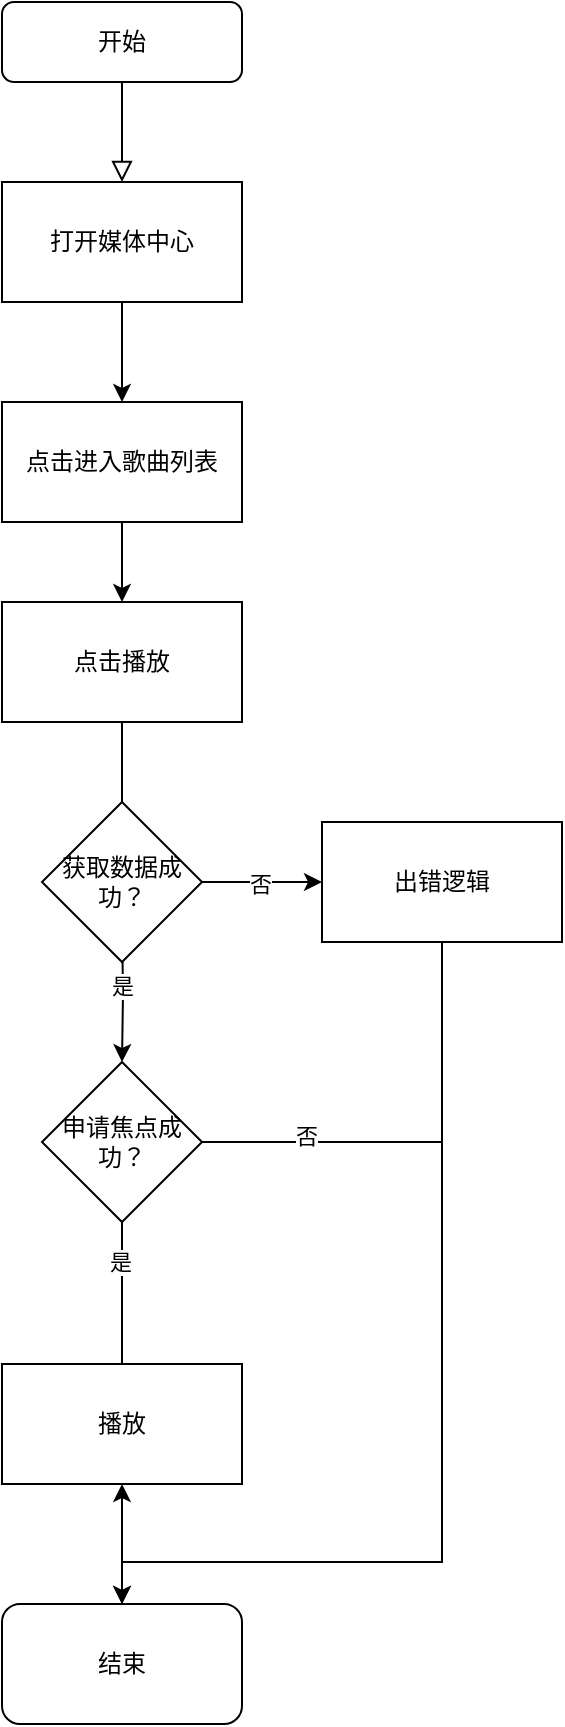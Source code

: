 <mxfile version="24.0.7" type="github">
  <diagram id="C5RBs43oDa-KdzZeNtuy" name="Page-1">
    <mxGraphModel dx="1386" dy="759" grid="1" gridSize="10" guides="1" tooltips="1" connect="1" arrows="1" fold="1" page="1" pageScale="1" pageWidth="827" pageHeight="1169" math="0" shadow="0">
      <root>
        <mxCell id="WIyWlLk6GJQsqaUBKTNV-0" />
        <mxCell id="WIyWlLk6GJQsqaUBKTNV-1" parent="WIyWlLk6GJQsqaUBKTNV-0" />
        <mxCell id="WIyWlLk6GJQsqaUBKTNV-2" value="" style="rounded=0;html=1;jettySize=auto;orthogonalLoop=1;fontSize=11;endArrow=block;endFill=0;endSize=8;strokeWidth=1;shadow=0;labelBackgroundColor=none;edgeStyle=orthogonalEdgeStyle;" parent="WIyWlLk6GJQsqaUBKTNV-1" source="WIyWlLk6GJQsqaUBKTNV-3" edge="1">
          <mxGeometry relative="1" as="geometry">
            <mxPoint x="220" y="170" as="targetPoint" />
          </mxGeometry>
        </mxCell>
        <mxCell id="WIyWlLk6GJQsqaUBKTNV-3" value="开始" style="rounded=1;whiteSpace=wrap;html=1;fontSize=12;glass=0;strokeWidth=1;shadow=0;" parent="WIyWlLk6GJQsqaUBKTNV-1" vertex="1">
          <mxGeometry x="160" y="80" width="120" height="40" as="geometry" />
        </mxCell>
        <mxCell id="Fjf1mI59oymXWOVq3b2h-2" value="" style="edgeStyle=orthogonalEdgeStyle;rounded=0;orthogonalLoop=1;jettySize=auto;html=1;" edge="1" parent="WIyWlLk6GJQsqaUBKTNV-1" source="Fjf1mI59oymXWOVq3b2h-0" target="Fjf1mI59oymXWOVq3b2h-1">
          <mxGeometry relative="1" as="geometry" />
        </mxCell>
        <mxCell id="Fjf1mI59oymXWOVq3b2h-0" value="打开媒体中心" style="rounded=0;whiteSpace=wrap;html=1;" vertex="1" parent="WIyWlLk6GJQsqaUBKTNV-1">
          <mxGeometry x="160" y="170" width="120" height="60" as="geometry" />
        </mxCell>
        <mxCell id="Fjf1mI59oymXWOVq3b2h-4" value="" style="edgeStyle=orthogonalEdgeStyle;rounded=0;orthogonalLoop=1;jettySize=auto;html=1;" edge="1" parent="WIyWlLk6GJQsqaUBKTNV-1" source="Fjf1mI59oymXWOVq3b2h-1" target="Fjf1mI59oymXWOVq3b2h-3">
          <mxGeometry relative="1" as="geometry" />
        </mxCell>
        <mxCell id="Fjf1mI59oymXWOVq3b2h-1" value="点击进入歌曲列表" style="whiteSpace=wrap;html=1;rounded=0;" vertex="1" parent="WIyWlLk6GJQsqaUBKTNV-1">
          <mxGeometry x="160" y="280" width="120" height="60" as="geometry" />
        </mxCell>
        <mxCell id="Fjf1mI59oymXWOVq3b2h-6" value="" style="edgeStyle=orthogonalEdgeStyle;rounded=0;orthogonalLoop=1;jettySize=auto;html=1;" edge="1" parent="WIyWlLk6GJQsqaUBKTNV-1" source="Fjf1mI59oymXWOVq3b2h-3">
          <mxGeometry relative="1" as="geometry">
            <mxPoint x="220" y="520" as="targetPoint" />
          </mxGeometry>
        </mxCell>
        <mxCell id="Fjf1mI59oymXWOVq3b2h-3" value="点击播放" style="whiteSpace=wrap;html=1;rounded=0;" vertex="1" parent="WIyWlLk6GJQsqaUBKTNV-1">
          <mxGeometry x="160" y="380" width="120" height="60" as="geometry" />
        </mxCell>
        <mxCell id="Fjf1mI59oymXWOVq3b2h-10" value="" style="edgeStyle=orthogonalEdgeStyle;rounded=0;orthogonalLoop=1;jettySize=auto;html=1;" edge="1" parent="WIyWlLk6GJQsqaUBKTNV-1" target="Fjf1mI59oymXWOVq3b2h-9">
          <mxGeometry relative="1" as="geometry">
            <mxPoint x="220" y="540" as="sourcePoint" />
          </mxGeometry>
        </mxCell>
        <mxCell id="Fjf1mI59oymXWOVq3b2h-20" value="是" style="edgeLabel;html=1;align=center;verticalAlign=middle;resizable=0;points=[];" vertex="1" connectable="0" parent="Fjf1mI59oymXWOVq3b2h-10">
          <mxGeometry x="-0.093" y="-1" relative="1" as="geometry">
            <mxPoint as="offset" />
          </mxGeometry>
        </mxCell>
        <mxCell id="Fjf1mI59oymXWOVq3b2h-12" value="" style="edgeStyle=orthogonalEdgeStyle;rounded=0;orthogonalLoop=1;jettySize=auto;html=1;" edge="1" parent="WIyWlLk6GJQsqaUBKTNV-1" source="Fjf1mI59oymXWOVq3b2h-9">
          <mxGeometry relative="1" as="geometry">
            <mxPoint x="220" y="770" as="targetPoint" />
          </mxGeometry>
        </mxCell>
        <mxCell id="Fjf1mI59oymXWOVq3b2h-19" value="是" style="edgeLabel;html=1;align=center;verticalAlign=middle;resizable=0;points=[];" vertex="1" connectable="0" parent="Fjf1mI59oymXWOVq3b2h-12">
          <mxGeometry x="-0.277" y="-1" relative="1" as="geometry">
            <mxPoint y="-9" as="offset" />
          </mxGeometry>
        </mxCell>
        <mxCell id="Fjf1mI59oymXWOVq3b2h-26" style="edgeStyle=orthogonalEdgeStyle;rounded=0;orthogonalLoop=1;jettySize=auto;html=1;exitX=1;exitY=0.5;exitDx=0;exitDy=0;entryX=0.5;entryY=0;entryDx=0;entryDy=0;" edge="1" parent="WIyWlLk6GJQsqaUBKTNV-1" source="Fjf1mI59oymXWOVq3b2h-9" target="Fjf1mI59oymXWOVq3b2h-17">
          <mxGeometry relative="1" as="geometry">
            <mxPoint x="220" y="880" as="targetPoint" />
            <Array as="points">
              <mxPoint x="380" y="650" />
              <mxPoint x="380" y="860" />
              <mxPoint x="220" y="860" />
            </Array>
          </mxGeometry>
        </mxCell>
        <mxCell id="Fjf1mI59oymXWOVq3b2h-28" value="否" style="edgeLabel;html=1;align=center;verticalAlign=middle;resizable=0;points=[];" vertex="1" connectable="0" parent="Fjf1mI59oymXWOVq3b2h-26">
          <mxGeometry x="-0.796" y="3" relative="1" as="geometry">
            <mxPoint as="offset" />
          </mxGeometry>
        </mxCell>
        <mxCell id="Fjf1mI59oymXWOVq3b2h-9" value="申请焦点成功？" style="rhombus;whiteSpace=wrap;html=1;rounded=0;" vertex="1" parent="WIyWlLk6GJQsqaUBKTNV-1">
          <mxGeometry x="180" y="610" width="80" height="80" as="geometry" />
        </mxCell>
        <mxCell id="Fjf1mI59oymXWOVq3b2h-22" value="" style="edgeStyle=orthogonalEdgeStyle;rounded=0;orthogonalLoop=1;jettySize=auto;html=1;" edge="1" parent="WIyWlLk6GJQsqaUBKTNV-1" source="Fjf1mI59oymXWOVq3b2h-13" target="Fjf1mI59oymXWOVq3b2h-21">
          <mxGeometry relative="1" as="geometry" />
        </mxCell>
        <mxCell id="Fjf1mI59oymXWOVq3b2h-23" value="否" style="edgeLabel;html=1;align=center;verticalAlign=middle;resizable=0;points=[];" vertex="1" connectable="0" parent="Fjf1mI59oymXWOVq3b2h-22">
          <mxGeometry x="-0.033" y="-1" relative="1" as="geometry">
            <mxPoint as="offset" />
          </mxGeometry>
        </mxCell>
        <mxCell id="Fjf1mI59oymXWOVq3b2h-13" value="获取数据成功？" style="rhombus;whiteSpace=wrap;html=1;rounded=0;" vertex="1" parent="WIyWlLk6GJQsqaUBKTNV-1">
          <mxGeometry x="180" y="480" width="80" height="80" as="geometry" />
        </mxCell>
        <mxCell id="Fjf1mI59oymXWOVq3b2h-14" value="播放" style="rounded=0;whiteSpace=wrap;html=1;" vertex="1" parent="WIyWlLk6GJQsqaUBKTNV-1">
          <mxGeometry x="160" y="761" width="120" height="60" as="geometry" />
        </mxCell>
        <mxCell id="Fjf1mI59oymXWOVq3b2h-27" value="" style="edgeStyle=orthogonalEdgeStyle;rounded=0;orthogonalLoop=1;jettySize=auto;html=1;" edge="1" parent="WIyWlLk6GJQsqaUBKTNV-1" source="Fjf1mI59oymXWOVq3b2h-17" target="Fjf1mI59oymXWOVq3b2h-14">
          <mxGeometry relative="1" as="geometry" />
        </mxCell>
        <mxCell id="Fjf1mI59oymXWOVq3b2h-17" value="结束" style="rounded=1;whiteSpace=wrap;html=1;" vertex="1" parent="WIyWlLk6GJQsqaUBKTNV-1">
          <mxGeometry x="160" y="881" width="120" height="60" as="geometry" />
        </mxCell>
        <mxCell id="Fjf1mI59oymXWOVq3b2h-24" style="edgeStyle=orthogonalEdgeStyle;rounded=0;orthogonalLoop=1;jettySize=auto;html=1;entryX=0.5;entryY=0;entryDx=0;entryDy=0;" edge="1" parent="WIyWlLk6GJQsqaUBKTNV-1" source="Fjf1mI59oymXWOVq3b2h-21" target="Fjf1mI59oymXWOVq3b2h-17">
          <mxGeometry relative="1" as="geometry">
            <Array as="points">
              <mxPoint x="380" y="860" />
              <mxPoint x="220" y="860" />
            </Array>
          </mxGeometry>
        </mxCell>
        <mxCell id="Fjf1mI59oymXWOVq3b2h-21" value="出错逻辑" style="whiteSpace=wrap;html=1;rounded=0;" vertex="1" parent="WIyWlLk6GJQsqaUBKTNV-1">
          <mxGeometry x="320" y="490" width="120" height="60" as="geometry" />
        </mxCell>
      </root>
    </mxGraphModel>
  </diagram>
</mxfile>
